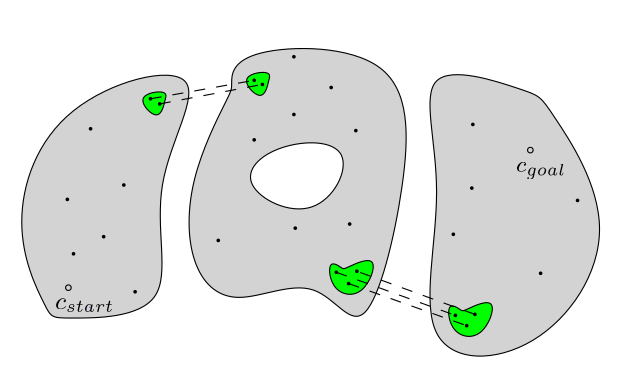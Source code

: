 <?xml version="1.0"?>
<!DOCTYPE ipe SYSTEM "ipe.dtd">
<ipe version="70206" creator="Ipe 7.2.7">
<info created="D:20170721141119" modified="D:20170723153559"/>
<ipestyle name="basic">
<symbol name="arrow/arc(spx)">
<path stroke="sym-stroke" fill="sym-stroke" pen="sym-pen">
0 0 m
-1 0.333 l
-1 -0.333 l
h
</path>
</symbol>
<symbol name="arrow/farc(spx)">
<path stroke="sym-stroke" fill="white" pen="sym-pen">
0 0 m
-1 0.333 l
-1 -0.333 l
h
</path>
</symbol>
<symbol name="arrow/ptarc(spx)">
<path stroke="sym-stroke" fill="sym-stroke" pen="sym-pen">
0 0 m
-1 0.333 l
-0.8 0 l
-1 -0.333 l
h
</path>
</symbol>
<symbol name="arrow/fptarc(spx)">
<path stroke="sym-stroke" fill="white" pen="sym-pen">
0 0 m
-1 0.333 l
-0.8 0 l
-1 -0.333 l
h
</path>
</symbol>
<symbol name="mark/circle(sx)" transformations="translations">
<path fill="sym-stroke">
0.6 0 0 0.6 0 0 e
0.4 0 0 0.4 0 0 e
</path>
</symbol>
<symbol name="mark/disk(sx)" transformations="translations">
<path fill="sym-stroke">
0.6 0 0 0.6 0 0 e
</path>
</symbol>
<symbol name="mark/fdisk(sfx)" transformations="translations">
<group>
<path fill="sym-fill">
0.5 0 0 0.5 0 0 e
</path>
<path fill="sym-stroke" fillrule="eofill">
0.6 0 0 0.6 0 0 e
0.4 0 0 0.4 0 0 e
</path>
</group>
</symbol>
<symbol name="mark/box(sx)" transformations="translations">
<path fill="sym-stroke" fillrule="eofill">
-0.6 -0.6 m
0.6 -0.6 l
0.6 0.6 l
-0.6 0.6 l
h
-0.4 -0.4 m
0.4 -0.4 l
0.4 0.4 l
-0.4 0.4 l
h
</path>
</symbol>
<symbol name="mark/square(sx)" transformations="translations">
<path fill="sym-stroke">
-0.6 -0.6 m
0.6 -0.6 l
0.6 0.6 l
-0.6 0.6 l
h
</path>
</symbol>
<symbol name="mark/fsquare(sfx)" transformations="translations">
<group>
<path fill="sym-fill">
-0.5 -0.5 m
0.5 -0.5 l
0.5 0.5 l
-0.5 0.5 l
h
</path>
<path fill="sym-stroke" fillrule="eofill">
-0.6 -0.6 m
0.6 -0.6 l
0.6 0.6 l
-0.6 0.6 l
h
-0.4 -0.4 m
0.4 -0.4 l
0.4 0.4 l
-0.4 0.4 l
h
</path>
</group>
</symbol>
<symbol name="mark/cross(sx)" transformations="translations">
<group>
<path fill="sym-stroke">
-0.43 -0.57 m
0.57 0.43 l
0.43 0.57 l
-0.57 -0.43 l
h
</path>
<path fill="sym-stroke">
-0.43 0.57 m
0.57 -0.43 l
0.43 -0.57 l
-0.57 0.43 l
h
</path>
</group>
</symbol>
<symbol name="arrow/fnormal(spx)">
<path stroke="sym-stroke" fill="white" pen="sym-pen">
0 0 m
-1 0.333 l
-1 -0.333 l
h
</path>
</symbol>
<symbol name="arrow/pointed(spx)">
<path stroke="sym-stroke" fill="sym-stroke" pen="sym-pen">
0 0 m
-1 0.333 l
-0.8 0 l
-1 -0.333 l
h
</path>
</symbol>
<symbol name="arrow/fpointed(spx)">
<path stroke="sym-stroke" fill="white" pen="sym-pen">
0 0 m
-1 0.333 l
-0.8 0 l
-1 -0.333 l
h
</path>
</symbol>
<symbol name="arrow/linear(spx)">
<path stroke="sym-stroke" pen="sym-pen">
-1 0.333 m
0 0 l
-1 -0.333 l
</path>
</symbol>
<symbol name="arrow/fdouble(spx)">
<path stroke="sym-stroke" fill="white" pen="sym-pen">
0 0 m
-1 0.333 l
-1 -0.333 l
h
-1 0 m
-2 0.333 l
-2 -0.333 l
h
</path>
</symbol>
<symbol name="arrow/double(spx)">
<path stroke="sym-stroke" fill="sym-stroke" pen="sym-pen">
0 0 m
-1 0.333 l
-1 -0.333 l
h
-1 0 m
-2 0.333 l
-2 -0.333 l
h
</path>
</symbol>
<pen name="heavier" value="0.8"/>
<pen name="fat" value="1.2"/>
<pen name="ultrafat" value="2"/>
<symbolsize name="large" value="5"/>
<symbolsize name="small" value="2"/>
<symbolsize name="tiny" value="1.1"/>
<arrowsize name="large" value="10"/>
<arrowsize name="small" value="5"/>
<arrowsize name="tiny" value="3"/>
<color name="red" value="1 0 0"/>
<color name="green" value="0 1 0"/>
<color name="blue" value="0 0 1"/>
<color name="yellow" value="1 1 0"/>
<color name="orange" value="1 0.647 0"/>
<color name="gold" value="1 0.843 0"/>
<color name="purple" value="0.627 0.125 0.941"/>
<color name="gray" value="0.745"/>
<color name="brown" value="0.647 0.165 0.165"/>
<color name="navy" value="0 0 0.502"/>
<color name="pink" value="1 0.753 0.796"/>
<color name="seagreen" value="0.18 0.545 0.341"/>
<color name="turquoise" value="0.251 0.878 0.816"/>
<color name="violet" value="0.933 0.51 0.933"/>
<color name="darkblue" value="0 0 0.545"/>
<color name="darkcyan" value="0 0.545 0.545"/>
<color name="darkgray" value="0.663"/>
<color name="darkgreen" value="0 0.392 0"/>
<color name="darkmagenta" value="0.545 0 0.545"/>
<color name="darkorange" value="1 0.549 0"/>
<color name="darkred" value="0.545 0 0"/>
<color name="lightblue" value="0.678 0.847 0.902"/>
<color name="lightcyan" value="0.878 1 1"/>
<color name="lightgray" value="0.827"/>
<color name="lightgreen" value="0.565 0.933 0.565"/>
<color name="lightyellow" value="1 1 0.878"/>
<dashstyle name="dashed" value="[4] 0"/>
<dashstyle name="dotted" value="[1 3] 0"/>
<dashstyle name="dash dotted" value="[4 2 1 2] 0"/>
<dashstyle name="dash dot dotted" value="[4 2 1 2 1 2] 0"/>
<textsize name="large" value="\large"/>
<textsize name="Large" value="\Large"/>
<textsize name="LARGE" value="\LARGE"/>
<textsize name="huge" value="\huge"/>
<textsize name="Huge" value="\Huge"/>
<textsize name="small" value="\small"/>
<textsize name="footnote" value="\footnotesize"/>
<textsize name="tiny" value="\tiny"/>
<textstyle name="center" begin="\begin{center}" end="\end{center}"/>
<textstyle name="itemize" begin="\begin{itemize}" end="\end{itemize}"/>
<textstyle name="item" begin="\begin{itemize}\item{}" end="\end{itemize}"/>
<gridsize name="4 pts" value="4"/>
<gridsize name="8 pts (~3 mm)" value="8"/>
<gridsize name="16 pts (~6 mm)" value="16"/>
<gridsize name="32 pts (~12 mm)" value="32"/>
<gridsize name="10 pts (~3.5 mm)" value="10"/>
<gridsize name="20 pts (~7 mm)" value="20"/>
<gridsize name="14 pts (~5 mm)" value="14"/>
<gridsize name="28 pts (~10 mm)" value="28"/>
<gridsize name="56 pts (~20 mm)" value="56"/>
<anglesize name="90 deg" value="90"/>
<anglesize name="60 deg" value="60"/>
<anglesize name="45 deg" value="45"/>
<anglesize name="30 deg" value="30"/>
<anglesize name="22.5 deg" value="22.5"/>
<opacity name="10%" value="0.1"/>
<opacity name="30%" value="0.3"/>
<opacity name="50%" value="0.5"/>
<opacity name="75%" value="0.75"/>
<tiling name="falling" angle="-60" step="4" width="1"/>
<tiling name="rising" angle="30" step="4" width="1"/>
</ipestyle>
<page>
<layer name="alpha"/>
<view layers="alpha" active="alpha"/>
<path layer="alpha" stroke="black" fill="lightgray">
128 672
112 720
144 768
80 752
64 704
80 672
80 672 u
</path>
<path matrix="1 0 0 1 0.902312 2.10539" stroke="black" fill="lightgray">
144 752
128 720
128 688
144 672
176 688
192 656
208 720
208 768
144 768
144 752 u
</path>
<path stroke="black" fill="lightgray">
208 768
224 720
208 656
256 656
288 704
256 752
256 752 u
</path>
<path matrix="1 0 0 1 0.369565 0" stroke="black" fill="white">
160 736
144 720
176 704
192 736 u
</path>
<path stroke="black" fill="green" fillrule="eofill">
121.227 754.262
109.4 752.044
119.009 741.696
121.227 752.044
121.227 751.305 u
</path>
<path matrix="1 0 0 1 37.3258 7.02128" stroke="black" fill="green">
121.227 754.262
109.4 752.044
119.009 741.696
121.227 752.044
121.227 751.305 u
</path>
<path stroke="black" fill="green">
179.248 693.653
180.727 681.088
192.553 678.87
198.835 695.87
185.161 689.588
185.161 689.588 u
</path>
<path matrix="1 0 0 1 42.8698 -15.1523" stroke="black" fill="green">
179.248 693.653
180.727 681.088
192.553 678.87
198.835 695.87
185.161 689.588
185.161 689.588 u
</path>
<path stroke="black">
188.118 687.37 m
188.118 687.37 l
</path>
<use name="mark/disk(sx)" pos="115.683 750.936" size="tiny" stroke="black"/>
<use name="mark/disk(sx)" pos="119.009 749.088" size="tiny" stroke="black"/>
<use matrix="1 0 0 1 0.73913 -0.73913" name="mark/disk(sx)" pos="152.27 758.327" size="tiny" stroke="black"/>
<use matrix="1 0 0 1 0.73913 -0.369565" name="mark/disk(sx)" pos="155.227 756.479" size="tiny" stroke="black"/>
<path stroke="black" dash="dashed">
115.683 750.936 m
153.009 757.588 l
153.009 757.588 l
</path>
<path stroke="black" dash="dashed">
119.009 749.088 m
155.966 756.11 l
155.966 756.11 l
</path>
<use name="mark/disk(sx)" pos="182.574 688.479" size="tiny" stroke="black"/>
<use name="mark/disk(sx)" pos="225.444 672.957" size="tiny" stroke="black"/>
<use name="mark/disk(sx)" pos="189.966 688.849" size="tiny" stroke="black"/>
<use name="mark/disk(sx)" pos="232.466 673.327" size="tiny" stroke="black"/>
<use name="mark/disk(sx)" pos="187.009 684.414" size="tiny" stroke="black"/>
<use matrix="1 0 0 1 0 -0.369565" name="mark/disk(sx)" pos="229.509 669.631" size="tiny" stroke="black"/>
<path stroke="black" dash="dashed">
187.009 684.414 m
229.509 669.262 l
</path>
<path stroke="black" dash="dashed">
232.466 673.327 m
189.966 688.849 l
</path>
<path stroke="black" dash="dashed">
182.574 688.479 m
225.444 672.957 l
</path>
<use matrix="1 0 0 1 6.8872 9.15978" name="mark/disk(sx)" pos="87.2266 730.979" size="tiny" stroke="black"/>
<use name="mark/disk(sx)" pos="106.074 719.892" size="tiny" stroke="black"/>
<use name="mark/disk(sx)" pos="87.9657 695.131" size="tiny" stroke="black"/>
<use name="mark/disk(sx)" pos="110.14 681.457" size="tiny" stroke="black"/>
<use name="mark/disk(sx)" pos="85.7483 714.718" size="tiny" stroke="black"/>
<use matrix="1 0 0 1 -5.41387 -7.51926" name="mark/disk(sx)" pos="104.227 708.805" size="tiny" stroke="black"/>
<use name="mark/disk(sx)" pos="180.727 755.001" size="tiny" stroke="black"/>
<use name="mark/disk(sx)" pos="189.596 739.479" size="tiny" stroke="black"/>
<use name="mark/disk(sx)" pos="153.009 736.153" size="tiny" stroke="black"/>
<use name="mark/disk(sx)" pos="140.074 699.936" size="tiny" stroke="black"/>
<use name="mark/disk(sx)" pos="167.792 704.37" size="tiny" stroke="black"/>
<use name="mark/disk(sx)" pos="187.379 705.849" size="tiny" stroke="black"/>
<use name="mark/disk(sx)" pos="231.727 741.696" size="tiny" stroke="black"/>
<use name="mark/disk(sx)" pos="231.357 718.783" size="tiny" stroke="black"/>
<use name="mark/disk(sx)" pos="224.705 702.153" size="tiny" stroke="black"/>
<use name="mark/disk(sx)" pos="256.118 688.11" size="tiny" stroke="black"/>
<use name="mark/disk(sx)" pos="269.422 714.349" size="tiny" stroke="black"/>
<use name="mark/circle(sx)" pos="252.422 732.457" size="small" stroke="black"/>
<use name="mark/circle(sx)" pos="86.1179 682.936" size="small" stroke="black"/>
<text matrix="1 0 0 1 -4.80435 -7.76087" transformations="translations" pos="86.1179 682.936" stroke="black" type="label" width="21.376" height="3.867" depth="0.99" valign="baseline" size="small" style="math">c_{start}</text>
<text matrix="1 0 0 1 -1.47826 -3.32609" transformations="translations" pos="248.726 728.023" stroke="black" type="label" width="18.109" height="3.43" depth="2.57" valign="baseline" size="footnote" style="math">c_{goal}</text>
<path stroke="blue" dash="dashed" cap="1">
93.8787 675.914 m
93.8787 675.914 l
</path>
<use name="mark/disk(sx)" pos="167.303 766.061" size="tiny" stroke="black"/>
<use name="mark/disk(sx)" pos="167.303 745.281" size="tiny" stroke="black"/>
<use name="mark/disk(sx)" pos="169.734 775.72" size="tiny" stroke="white"/>
<use name="mark/disk(sx)" pos="165.079 659.851" size="tiny" stroke="white"/>
<use name="mark/disk(sx)" pos="165.079 659.851" size="tiny" stroke="white"/>
<use name="mark/disk(sx)" pos="288 704" size="normal" stroke="white"/>
<use name="mark/disk(sx)" pos="64 704" size="normal" stroke="white"/>
<use name="mark/disk(sx)" pos="192 656" size="normal" stroke="white"/>
<use name="mark/disk(sx)" pos="192 768" size="normal" stroke="white"/>
<use name="mark/disk(sx)" pos="191.771 775.384" size="normal" stroke="white"/>
<use name="mark/disk(sx)" pos="64 784" size="normal" stroke="white"/>
</page>
</ipe>
